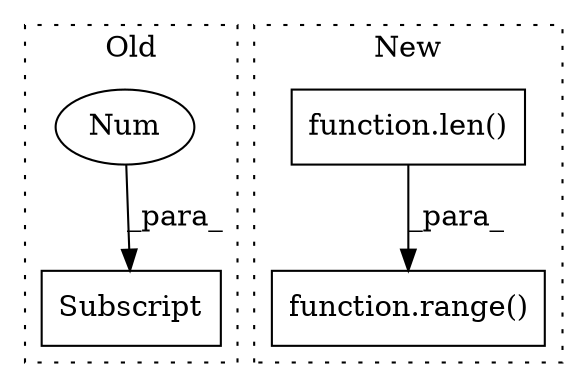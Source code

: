 digraph G {
subgraph cluster0 {
1 [label="Subscript" a="63" s="1762,0" l="7,0" shape="box"];
3 [label="Num" a="76" s="1767" l="1" shape="ellipse"];
label = "Old";
style="dotted";
}
subgraph cluster1 {
2 [label="function.len()" a="75" s="1726,1735" l="4,1" shape="box"];
4 [label="function.range()" a="75" s="1883,1903" l="6,1" shape="box"];
label = "New";
style="dotted";
}
2 -> 4 [label="_para_"];
3 -> 1 [label="_para_"];
}
